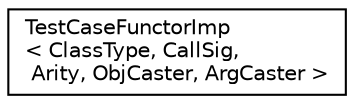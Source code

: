 digraph "Graphical Class Hierarchy"
{
  edge [fontname="Helvetica",fontsize="10",labelfontname="Helvetica",labelfontsize="10"];
  node [fontname="Helvetica",fontsize="10",shape=record];
  rankdir="LR";
  Node0 [label="TestCaseFunctorImp\l\< ClassType, CallSig,\l Arity, ObjCaster, ArgCaster \>",height=0.2,width=0.4,color="black", fillcolor="white", style="filled",URL="$struct_test_case_functor_imp.html"];
}
